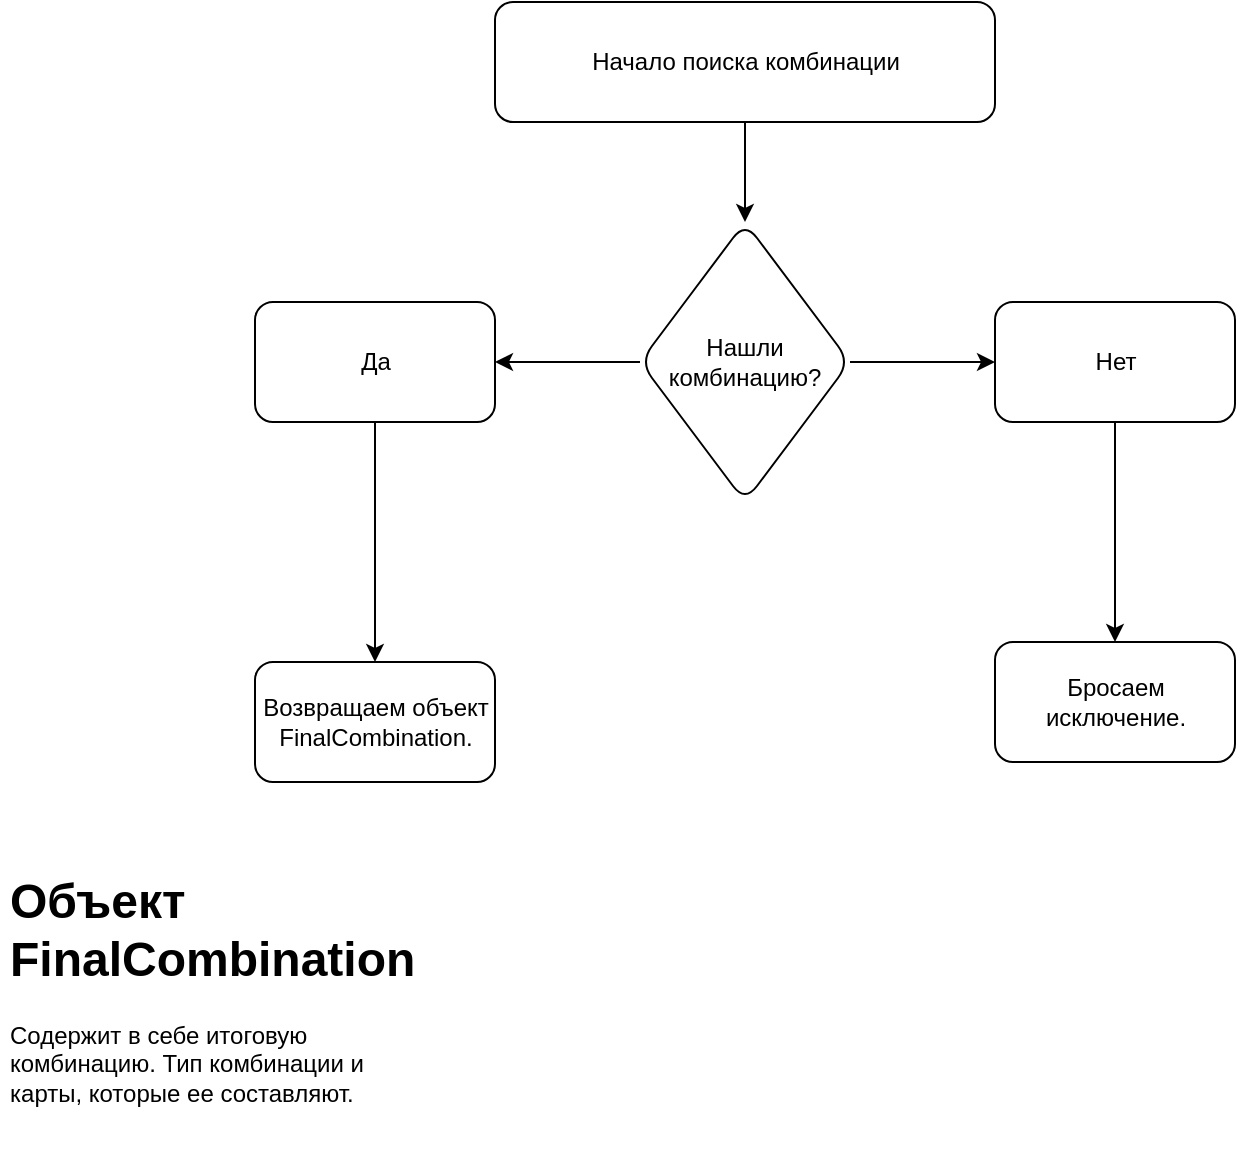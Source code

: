 <mxfile version="20.5.3" type="embed"><diagram name="Страница — 1" id="kYwDznEXY4-J3VB-H3dX"><mxGraphModel dx="837" dy="770" grid="1" gridSize="10" guides="1" tooltips="1" connect="1" arrows="1" fold="1" page="1" pageScale="1" pageWidth="850" pageHeight="1100" math="0" shadow="0"><root><mxCell id="0"/><mxCell id="1" parent="0"/><mxCell id="5" value="" style="edgeStyle=orthogonalEdgeStyle;rounded=0;orthogonalLoop=1;jettySize=auto;html=1;" parent="1" source="3" target="4" edge="1"><mxGeometry relative="1" as="geometry"/></mxCell><mxCell id="3" value="Начало поиска комбинации" style="rounded=1;whiteSpace=wrap;html=1;" parent="1" vertex="1"><mxGeometry x="267.5" y="90" width="250" height="60" as="geometry"/></mxCell><mxCell id="11" value="" style="edgeStyle=orthogonalEdgeStyle;rounded=0;orthogonalLoop=1;jettySize=auto;html=1;" parent="1" source="4" target="10" edge="1"><mxGeometry relative="1" as="geometry"/></mxCell><mxCell id="13" value="" style="edgeStyle=orthogonalEdgeStyle;rounded=0;orthogonalLoop=1;jettySize=auto;html=1;" parent="1" source="4" target="12" edge="1"><mxGeometry relative="1" as="geometry"/></mxCell><mxCell id="4" value="Нашли комбинацию?" style="rhombus;whiteSpace=wrap;html=1;rounded=1;" parent="1" vertex="1"><mxGeometry x="340" y="200" width="105" height="140" as="geometry"/></mxCell><mxCell id="9" value="" style="edgeStyle=orthogonalEdgeStyle;rounded=0;orthogonalLoop=1;jettySize=auto;html=1;exitX=0.5;exitY=1;exitDx=0;exitDy=0;" parent="1" target="8" edge="1" source="10"><mxGeometry relative="1" as="geometry"><mxPoint x="577.5" y="330" as="sourcePoint"/></mxGeometry></mxCell><mxCell id="8" value="Бросаем исключение." style="whiteSpace=wrap;html=1;rounded=1;" parent="1" vertex="1"><mxGeometry x="517.5" y="410" width="120" height="60" as="geometry"/></mxCell><mxCell id="10" value="Нет&lt;br&gt;" style="whiteSpace=wrap;html=1;rounded=1;" parent="1" vertex="1"><mxGeometry x="517.5" y="240" width="120" height="60" as="geometry"/></mxCell><mxCell id="15" value="" style="edgeStyle=orthogonalEdgeStyle;rounded=0;orthogonalLoop=1;jettySize=auto;html=1;" parent="1" source="12" target="14" edge="1"><mxGeometry relative="1" as="geometry"/></mxCell><mxCell id="12" value="Да" style="whiteSpace=wrap;html=1;rounded=1;" parent="1" vertex="1"><mxGeometry x="147.5" y="240" width="120" height="60" as="geometry"/></mxCell><mxCell id="14" value="Возвращаем объект FinalCombination." style="rounded=1;whiteSpace=wrap;html=1;" parent="1" vertex="1"><mxGeometry x="147.5" y="420" width="120" height="60" as="geometry"/></mxCell><mxCell id="16" value="&lt;h1&gt;Объект FinalCombination&lt;/h1&gt;&lt;p&gt;Содержит в себе итоговую комбинацию. Тип комбинации и карты, которые ее составляют.&lt;/p&gt;" style="text;html=1;strokeColor=none;fillColor=none;spacing=5;spacingTop=-20;whiteSpace=wrap;overflow=hidden;rounded=0;" parent="1" vertex="1"><mxGeometry x="20" y="520" width="220" height="150" as="geometry"/></mxCell></root></mxGraphModel></diagram></mxfile>
